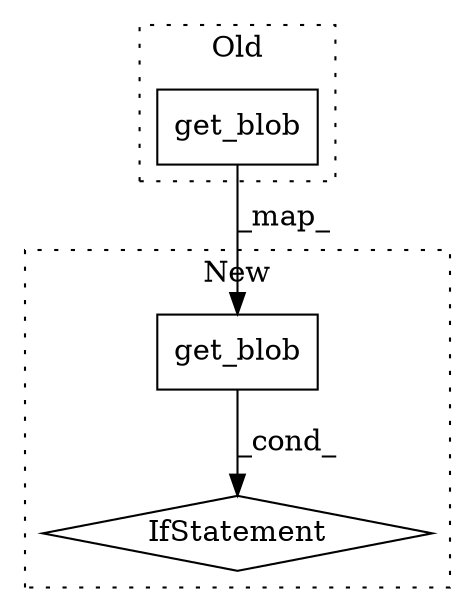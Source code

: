 digraph G {
subgraph cluster0 {
1 [label="get_blob" a="32" s="1825,1837" l="9,1" shape="box"];
label = "Old";
style="dotted";
}
subgraph cluster1 {
2 [label="get_blob" a="32" s="1797,1809" l="9,1" shape="box"];
3 [label="IfStatement" a="25" s="1816,1825" l="4,2" shape="diamond"];
label = "New";
style="dotted";
}
1 -> 2 [label="_map_"];
2 -> 3 [label="_cond_"];
}